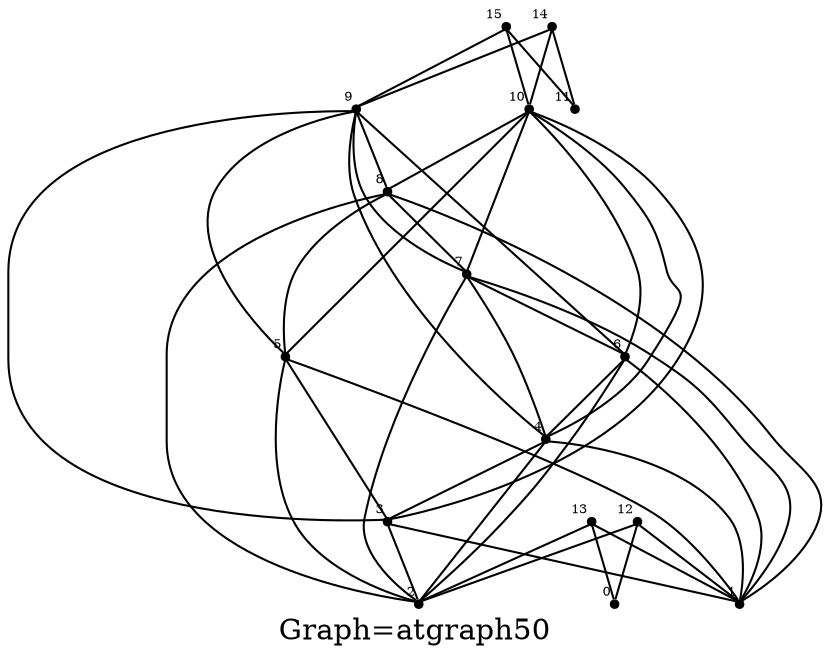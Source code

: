 /* Created by igraph 0.8.0-pre+0200568 */
graph {
  graph [
    label="Graph=atgraph50"
    labelloc=bottom
  ];
  0 [
    pos="0.000000,1.000000!"
    shape=point
    fontsize=6
    xlabel=0
  ];
  1 [
    pos="-0.100000,2.000000!"
    shape=point
    fontsize=6
    xlabel=1
  ];
  2 [
    pos="1.000000,1.000000!"
    shape=point
    fontsize=6
    xlabel=2
  ];
  3 [
    pos="0.900000,2.000000!"
    shape=point
    fontsize=6
    xlabel=3
  ];
  4 [
    pos="2.000000,1.000000!"
    shape=point
    fontsize=6
    xlabel=4
  ];
  5 [
    pos="1.900000,2.000000!"
    shape=point
    fontsize=6
    xlabel=5
  ];
  6 [
    pos="3.000000,1.000000!"
    shape=point
    fontsize=6
    xlabel=6
  ];
  7 [
    pos="2.900000,2.000000!"
    shape=point
    fontsize=6
    xlabel=7
  ];
  8 [
    pos="4.000000,1.000000!"
    shape=point
    fontsize=6
    xlabel=8
  ];
  9 [
    pos="3.900000,2.000000!"
    shape=point
    fontsize=6
    xlabel=9
  ];
  10 [
    pos="5.000000,1.000000!"
    shape=point
    fontsize=6
    xlabel=10
  ];
  11 [
    pos="4.900000,2.000000!"
    shape=point
    fontsize=6
    xlabel=11
  ];
  12 [
    pos="6.000000,0.000000!"
    shape=point
    fontsize=6
    xlabel=12
  ];
  13 [
    pos="5.900000,1.000000!"
    shape=point
    fontsize=6
    xlabel=13
  ];
  14 [
    pos="6.000000,2.000000!"
    shape=point
    fontsize=6
    xlabel=14
  ];
  15 [
    pos="5.900000,3.000000!"
    shape=point
    fontsize=6
    xlabel=15
  ];

  12 -- 0;
  13 -- 0;
  12 -- 1;
  12 -- 2;
  13 -- 1;
  13 -- 2;
  14 -- 9;
  15 -- 9;
  14 -- 10;
  15 -- 10;
  14 -- 11;
  15 -- 11;
  3 -- 1;
  4 -- 1;
  5 -- 1;
  6 -- 1;
  7 -- 1;
  8 -- 1;
  3 -- 2;
  4 -- 2;
  5 -- 2;
  6 -- 2;
  7 -- 2;
  8 -- 2;
  4 -- 3;
  5 -- 3;
  9 -- 3;
  6 -- 4;
  7 -- 4;
  9 -- 4;
  8 -- 5;
  9 -- 5;
  7 -- 6;
  9 -- 6;
  8 -- 7;
  9 -- 7;
  9 -- 8;
  10 -- 3;
  10 -- 4;
  10 -- 5;
  10 -- 6;
  10 -- 7;
  10 -- 8;
}
